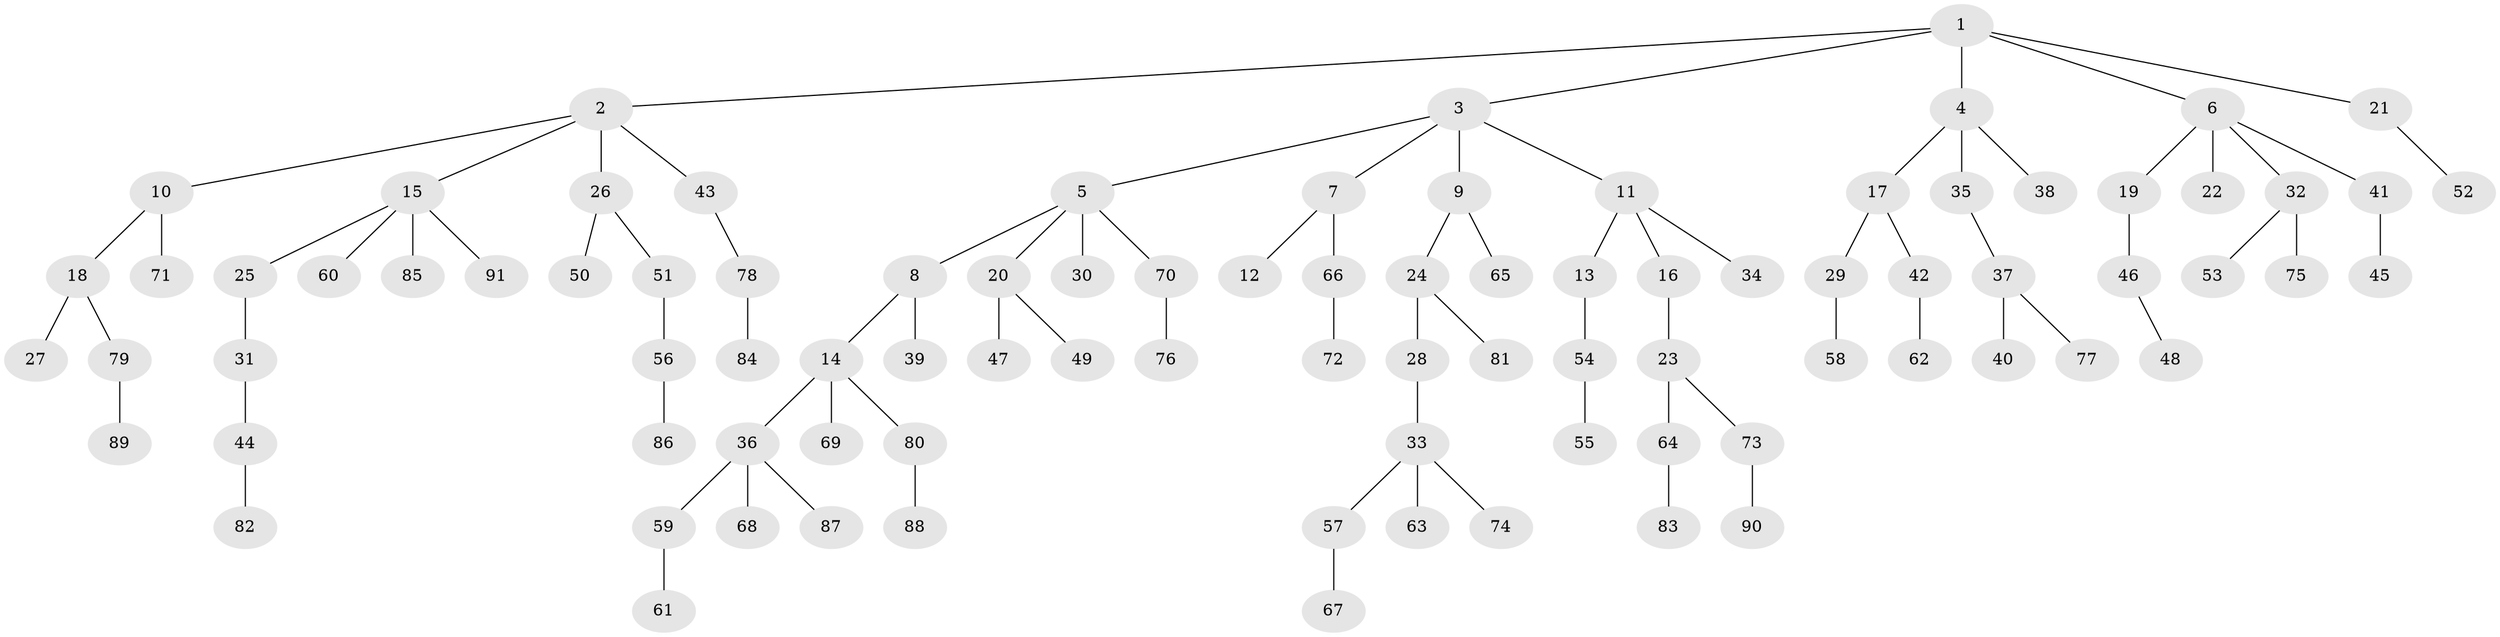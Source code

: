 // coarse degree distribution, {16: 0.037037037037037035, 4: 0.037037037037037035, 1: 0.7037037037037037, 2: 0.18518518518518517, 3: 0.037037037037037035}
// Generated by graph-tools (version 1.1) at 2025/19/03/04/25 18:19:20]
// undirected, 91 vertices, 90 edges
graph export_dot {
graph [start="1"]
  node [color=gray90,style=filled];
  1;
  2;
  3;
  4;
  5;
  6;
  7;
  8;
  9;
  10;
  11;
  12;
  13;
  14;
  15;
  16;
  17;
  18;
  19;
  20;
  21;
  22;
  23;
  24;
  25;
  26;
  27;
  28;
  29;
  30;
  31;
  32;
  33;
  34;
  35;
  36;
  37;
  38;
  39;
  40;
  41;
  42;
  43;
  44;
  45;
  46;
  47;
  48;
  49;
  50;
  51;
  52;
  53;
  54;
  55;
  56;
  57;
  58;
  59;
  60;
  61;
  62;
  63;
  64;
  65;
  66;
  67;
  68;
  69;
  70;
  71;
  72;
  73;
  74;
  75;
  76;
  77;
  78;
  79;
  80;
  81;
  82;
  83;
  84;
  85;
  86;
  87;
  88;
  89;
  90;
  91;
  1 -- 2;
  1 -- 3;
  1 -- 4;
  1 -- 6;
  1 -- 21;
  2 -- 10;
  2 -- 15;
  2 -- 26;
  2 -- 43;
  3 -- 5;
  3 -- 7;
  3 -- 9;
  3 -- 11;
  4 -- 17;
  4 -- 35;
  4 -- 38;
  5 -- 8;
  5 -- 20;
  5 -- 30;
  5 -- 70;
  6 -- 19;
  6 -- 22;
  6 -- 32;
  6 -- 41;
  7 -- 12;
  7 -- 66;
  8 -- 14;
  8 -- 39;
  9 -- 24;
  9 -- 65;
  10 -- 18;
  10 -- 71;
  11 -- 13;
  11 -- 16;
  11 -- 34;
  13 -- 54;
  14 -- 36;
  14 -- 69;
  14 -- 80;
  15 -- 25;
  15 -- 60;
  15 -- 85;
  15 -- 91;
  16 -- 23;
  17 -- 29;
  17 -- 42;
  18 -- 27;
  18 -- 79;
  19 -- 46;
  20 -- 47;
  20 -- 49;
  21 -- 52;
  23 -- 64;
  23 -- 73;
  24 -- 28;
  24 -- 81;
  25 -- 31;
  26 -- 50;
  26 -- 51;
  28 -- 33;
  29 -- 58;
  31 -- 44;
  32 -- 53;
  32 -- 75;
  33 -- 57;
  33 -- 63;
  33 -- 74;
  35 -- 37;
  36 -- 59;
  36 -- 68;
  36 -- 87;
  37 -- 40;
  37 -- 77;
  41 -- 45;
  42 -- 62;
  43 -- 78;
  44 -- 82;
  46 -- 48;
  51 -- 56;
  54 -- 55;
  56 -- 86;
  57 -- 67;
  59 -- 61;
  64 -- 83;
  66 -- 72;
  70 -- 76;
  73 -- 90;
  78 -- 84;
  79 -- 89;
  80 -- 88;
}
